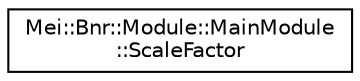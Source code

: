 digraph "Graphical Class Hierarchy"
{
  edge [fontname="Helvetica",fontsize="10",labelfontname="Helvetica",labelfontsize="10"];
  node [fontname="Helvetica",fontsize="10",shape=record];
  rankdir="LR";
  Node1 [label="Mei::Bnr::Module::MainModule\l::ScaleFactor",height=0.2,width=0.4,color="black", fillcolor="white", style="filled",URL="$a00103.html",tooltip="MainModule::ScaleFactor "];
}
